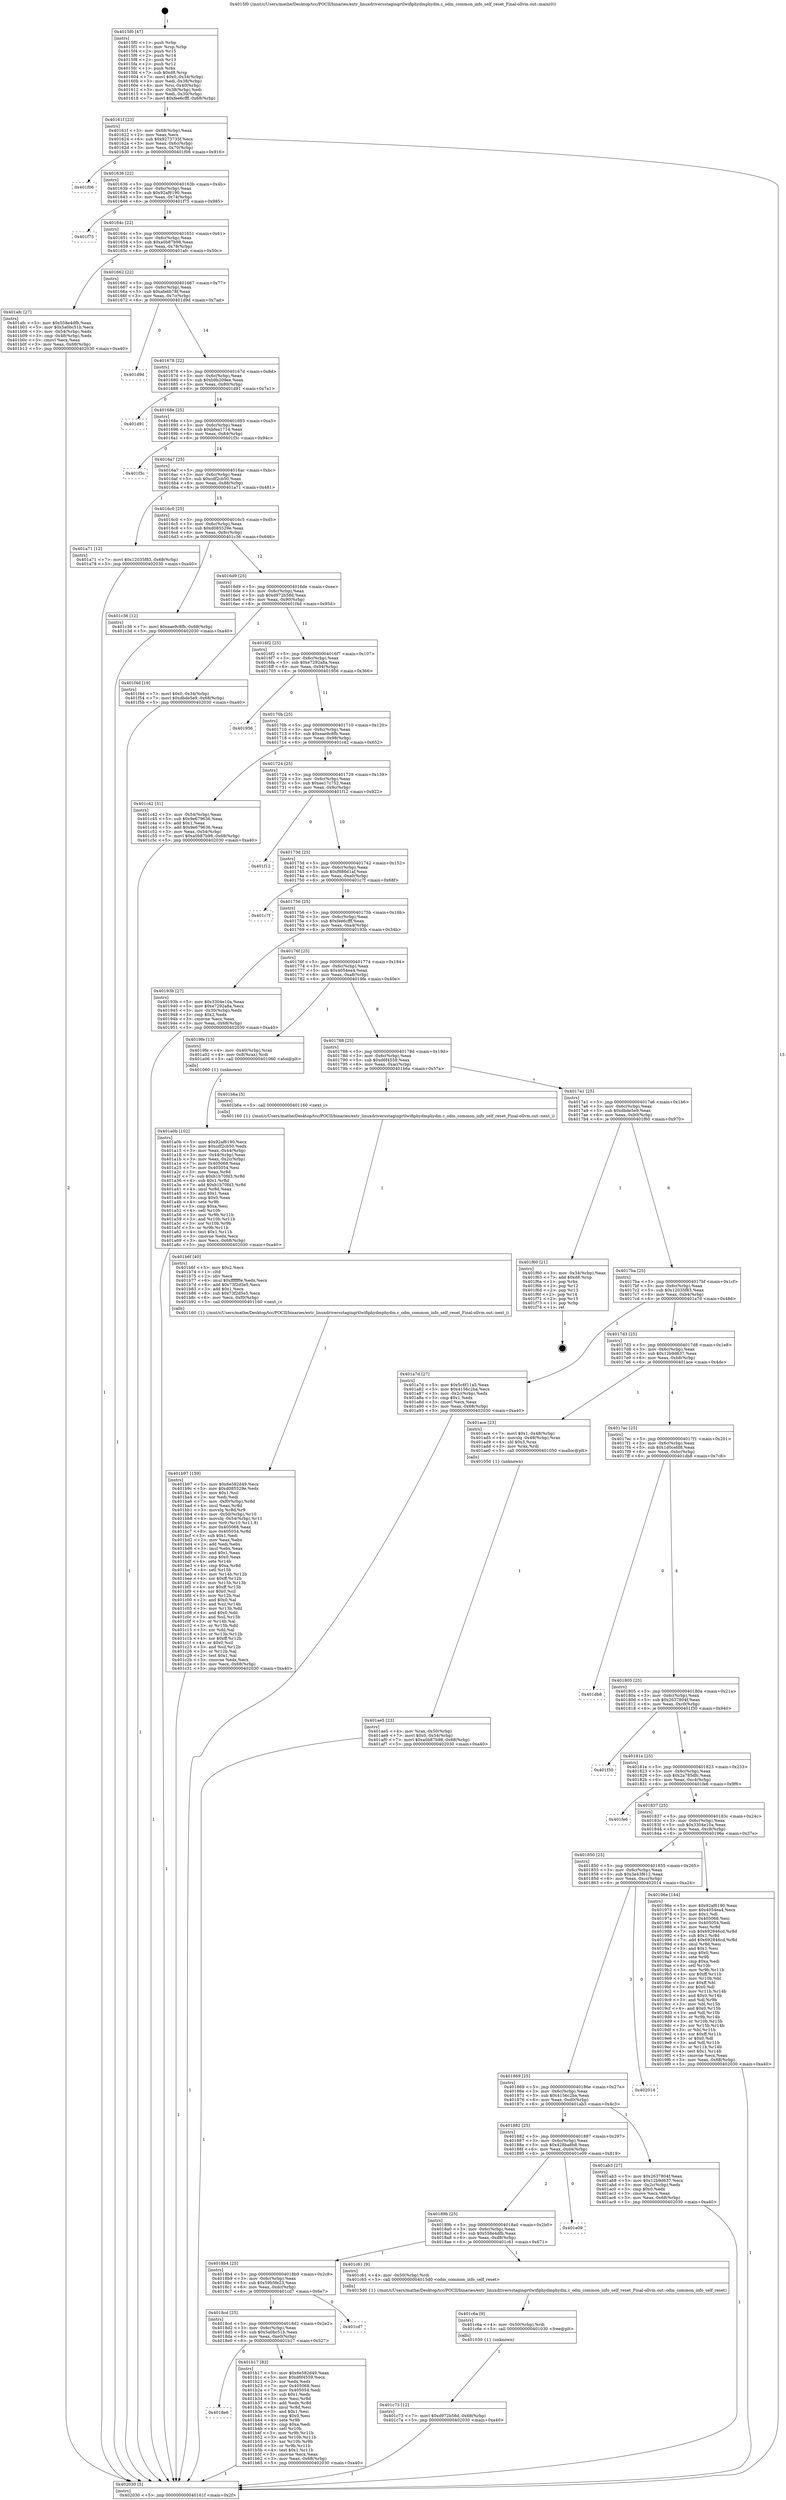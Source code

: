 digraph "0x4015f0" {
  label = "0x4015f0 (/mnt/c/Users/mathe/Desktop/tcc/POCII/binaries/extr_linuxdriversstagingrtlwifiphydmphydm.c_odm_common_info_self_reset_Final-ollvm.out::main(0))"
  labelloc = "t"
  node[shape=record]

  Entry [label="",width=0.3,height=0.3,shape=circle,fillcolor=black,style=filled]
  "0x40161f" [label="{
     0x40161f [23]\l
     | [instrs]\l
     &nbsp;&nbsp;0x40161f \<+3\>: mov -0x68(%rbp),%eax\l
     &nbsp;&nbsp;0x401622 \<+2\>: mov %eax,%ecx\l
     &nbsp;&nbsp;0x401624 \<+6\>: sub $0x9273735f,%ecx\l
     &nbsp;&nbsp;0x40162a \<+3\>: mov %eax,-0x6c(%rbp)\l
     &nbsp;&nbsp;0x40162d \<+3\>: mov %ecx,-0x70(%rbp)\l
     &nbsp;&nbsp;0x401630 \<+6\>: je 0000000000401f06 \<main+0x916\>\l
  }"]
  "0x401f06" [label="{
     0x401f06\l
  }", style=dashed]
  "0x401636" [label="{
     0x401636 [22]\l
     | [instrs]\l
     &nbsp;&nbsp;0x401636 \<+5\>: jmp 000000000040163b \<main+0x4b\>\l
     &nbsp;&nbsp;0x40163b \<+3\>: mov -0x6c(%rbp),%eax\l
     &nbsp;&nbsp;0x40163e \<+5\>: sub $0x92af6190,%eax\l
     &nbsp;&nbsp;0x401643 \<+3\>: mov %eax,-0x74(%rbp)\l
     &nbsp;&nbsp;0x401646 \<+6\>: je 0000000000401f75 \<main+0x985\>\l
  }"]
  Exit [label="",width=0.3,height=0.3,shape=circle,fillcolor=black,style=filled,peripheries=2]
  "0x401f75" [label="{
     0x401f75\l
  }", style=dashed]
  "0x40164c" [label="{
     0x40164c [22]\l
     | [instrs]\l
     &nbsp;&nbsp;0x40164c \<+5\>: jmp 0000000000401651 \<main+0x61\>\l
     &nbsp;&nbsp;0x401651 \<+3\>: mov -0x6c(%rbp),%eax\l
     &nbsp;&nbsp;0x401654 \<+5\>: sub $0xa0b87b98,%eax\l
     &nbsp;&nbsp;0x401659 \<+3\>: mov %eax,-0x78(%rbp)\l
     &nbsp;&nbsp;0x40165c \<+6\>: je 0000000000401afc \<main+0x50c\>\l
  }"]
  "0x401c73" [label="{
     0x401c73 [12]\l
     | [instrs]\l
     &nbsp;&nbsp;0x401c73 \<+7\>: movl $0xd972b58d,-0x68(%rbp)\l
     &nbsp;&nbsp;0x401c7a \<+5\>: jmp 0000000000402030 \<main+0xa40\>\l
  }"]
  "0x401afc" [label="{
     0x401afc [27]\l
     | [instrs]\l
     &nbsp;&nbsp;0x401afc \<+5\>: mov $0x558e4dfb,%eax\l
     &nbsp;&nbsp;0x401b01 \<+5\>: mov $0x5a0bc51b,%ecx\l
     &nbsp;&nbsp;0x401b06 \<+3\>: mov -0x54(%rbp),%edx\l
     &nbsp;&nbsp;0x401b09 \<+3\>: cmp -0x48(%rbp),%edx\l
     &nbsp;&nbsp;0x401b0c \<+3\>: cmovl %ecx,%eax\l
     &nbsp;&nbsp;0x401b0f \<+3\>: mov %eax,-0x68(%rbp)\l
     &nbsp;&nbsp;0x401b12 \<+5\>: jmp 0000000000402030 \<main+0xa40\>\l
  }"]
  "0x401662" [label="{
     0x401662 [22]\l
     | [instrs]\l
     &nbsp;&nbsp;0x401662 \<+5\>: jmp 0000000000401667 \<main+0x77\>\l
     &nbsp;&nbsp;0x401667 \<+3\>: mov -0x6c(%rbp),%eax\l
     &nbsp;&nbsp;0x40166a \<+5\>: sub $0xafa6b78f,%eax\l
     &nbsp;&nbsp;0x40166f \<+3\>: mov %eax,-0x7c(%rbp)\l
     &nbsp;&nbsp;0x401672 \<+6\>: je 0000000000401d9d \<main+0x7ad\>\l
  }"]
  "0x401c6a" [label="{
     0x401c6a [9]\l
     | [instrs]\l
     &nbsp;&nbsp;0x401c6a \<+4\>: mov -0x50(%rbp),%rdi\l
     &nbsp;&nbsp;0x401c6e \<+5\>: call 0000000000401030 \<free@plt\>\l
     | [calls]\l
     &nbsp;&nbsp;0x401030 \{1\} (unknown)\l
  }"]
  "0x401d9d" [label="{
     0x401d9d\l
  }", style=dashed]
  "0x401678" [label="{
     0x401678 [22]\l
     | [instrs]\l
     &nbsp;&nbsp;0x401678 \<+5\>: jmp 000000000040167d \<main+0x8d\>\l
     &nbsp;&nbsp;0x40167d \<+3\>: mov -0x6c(%rbp),%eax\l
     &nbsp;&nbsp;0x401680 \<+5\>: sub $0xb9b209ee,%eax\l
     &nbsp;&nbsp;0x401685 \<+3\>: mov %eax,-0x80(%rbp)\l
     &nbsp;&nbsp;0x401688 \<+6\>: je 0000000000401d91 \<main+0x7a1\>\l
  }"]
  "0x401b97" [label="{
     0x401b97 [159]\l
     | [instrs]\l
     &nbsp;&nbsp;0x401b97 \<+5\>: mov $0x6e582d49,%ecx\l
     &nbsp;&nbsp;0x401b9c \<+5\>: mov $0xd085529e,%edx\l
     &nbsp;&nbsp;0x401ba1 \<+3\>: mov $0x1,%sil\l
     &nbsp;&nbsp;0x401ba4 \<+2\>: xor %edi,%edi\l
     &nbsp;&nbsp;0x401ba6 \<+7\>: mov -0xf0(%rbp),%r8d\l
     &nbsp;&nbsp;0x401bad \<+4\>: imul %eax,%r8d\l
     &nbsp;&nbsp;0x401bb1 \<+3\>: movslq %r8d,%r9\l
     &nbsp;&nbsp;0x401bb4 \<+4\>: mov -0x50(%rbp),%r10\l
     &nbsp;&nbsp;0x401bb8 \<+4\>: movslq -0x54(%rbp),%r11\l
     &nbsp;&nbsp;0x401bbc \<+4\>: mov %r9,(%r10,%r11,8)\l
     &nbsp;&nbsp;0x401bc0 \<+7\>: mov 0x405068,%eax\l
     &nbsp;&nbsp;0x401bc7 \<+8\>: mov 0x405054,%r8d\l
     &nbsp;&nbsp;0x401bcf \<+3\>: sub $0x1,%edi\l
     &nbsp;&nbsp;0x401bd2 \<+2\>: mov %eax,%ebx\l
     &nbsp;&nbsp;0x401bd4 \<+2\>: add %edi,%ebx\l
     &nbsp;&nbsp;0x401bd6 \<+3\>: imul %ebx,%eax\l
     &nbsp;&nbsp;0x401bd9 \<+3\>: and $0x1,%eax\l
     &nbsp;&nbsp;0x401bdc \<+3\>: cmp $0x0,%eax\l
     &nbsp;&nbsp;0x401bdf \<+4\>: sete %r14b\l
     &nbsp;&nbsp;0x401be3 \<+4\>: cmp $0xa,%r8d\l
     &nbsp;&nbsp;0x401be7 \<+4\>: setl %r15b\l
     &nbsp;&nbsp;0x401beb \<+3\>: mov %r14b,%r12b\l
     &nbsp;&nbsp;0x401bee \<+4\>: xor $0xff,%r12b\l
     &nbsp;&nbsp;0x401bf2 \<+3\>: mov %r15b,%r13b\l
     &nbsp;&nbsp;0x401bf5 \<+4\>: xor $0xff,%r13b\l
     &nbsp;&nbsp;0x401bf9 \<+4\>: xor $0x0,%sil\l
     &nbsp;&nbsp;0x401bfd \<+3\>: mov %r12b,%al\l
     &nbsp;&nbsp;0x401c00 \<+2\>: and $0x0,%al\l
     &nbsp;&nbsp;0x401c02 \<+3\>: and %sil,%r14b\l
     &nbsp;&nbsp;0x401c05 \<+3\>: mov %r13b,%dil\l
     &nbsp;&nbsp;0x401c08 \<+4\>: and $0x0,%dil\l
     &nbsp;&nbsp;0x401c0c \<+3\>: and %sil,%r15b\l
     &nbsp;&nbsp;0x401c0f \<+3\>: or %r14b,%al\l
     &nbsp;&nbsp;0x401c12 \<+3\>: or %r15b,%dil\l
     &nbsp;&nbsp;0x401c15 \<+3\>: xor %dil,%al\l
     &nbsp;&nbsp;0x401c18 \<+3\>: or %r13b,%r12b\l
     &nbsp;&nbsp;0x401c1b \<+4\>: xor $0xff,%r12b\l
     &nbsp;&nbsp;0x401c1f \<+4\>: or $0x0,%sil\l
     &nbsp;&nbsp;0x401c23 \<+3\>: and %sil,%r12b\l
     &nbsp;&nbsp;0x401c26 \<+3\>: or %r12b,%al\l
     &nbsp;&nbsp;0x401c29 \<+2\>: test $0x1,%al\l
     &nbsp;&nbsp;0x401c2b \<+3\>: cmovne %edx,%ecx\l
     &nbsp;&nbsp;0x401c2e \<+3\>: mov %ecx,-0x68(%rbp)\l
     &nbsp;&nbsp;0x401c31 \<+5\>: jmp 0000000000402030 \<main+0xa40\>\l
  }"]
  "0x401d91" [label="{
     0x401d91\l
  }", style=dashed]
  "0x40168e" [label="{
     0x40168e [25]\l
     | [instrs]\l
     &nbsp;&nbsp;0x40168e \<+5\>: jmp 0000000000401693 \<main+0xa3\>\l
     &nbsp;&nbsp;0x401693 \<+3\>: mov -0x6c(%rbp),%eax\l
     &nbsp;&nbsp;0x401696 \<+5\>: sub $0xbfea1714,%eax\l
     &nbsp;&nbsp;0x40169b \<+6\>: mov %eax,-0x84(%rbp)\l
     &nbsp;&nbsp;0x4016a1 \<+6\>: je 0000000000401f3c \<main+0x94c\>\l
  }"]
  "0x401b6f" [label="{
     0x401b6f [40]\l
     | [instrs]\l
     &nbsp;&nbsp;0x401b6f \<+5\>: mov $0x2,%ecx\l
     &nbsp;&nbsp;0x401b74 \<+1\>: cltd\l
     &nbsp;&nbsp;0x401b75 \<+2\>: idiv %ecx\l
     &nbsp;&nbsp;0x401b77 \<+6\>: imul $0xfffffffe,%edx,%ecx\l
     &nbsp;&nbsp;0x401b7d \<+6\>: add $0x73f2d5e5,%ecx\l
     &nbsp;&nbsp;0x401b83 \<+3\>: add $0x1,%ecx\l
     &nbsp;&nbsp;0x401b86 \<+6\>: sub $0x73f2d5e5,%ecx\l
     &nbsp;&nbsp;0x401b8c \<+6\>: mov %ecx,-0xf0(%rbp)\l
     &nbsp;&nbsp;0x401b92 \<+5\>: call 0000000000401160 \<next_i\>\l
     | [calls]\l
     &nbsp;&nbsp;0x401160 \{1\} (/mnt/c/Users/mathe/Desktop/tcc/POCII/binaries/extr_linuxdriversstagingrtlwifiphydmphydm.c_odm_common_info_self_reset_Final-ollvm.out::next_i)\l
  }"]
  "0x401f3c" [label="{
     0x401f3c\l
  }", style=dashed]
  "0x4016a7" [label="{
     0x4016a7 [25]\l
     | [instrs]\l
     &nbsp;&nbsp;0x4016a7 \<+5\>: jmp 00000000004016ac \<main+0xbc\>\l
     &nbsp;&nbsp;0x4016ac \<+3\>: mov -0x6c(%rbp),%eax\l
     &nbsp;&nbsp;0x4016af \<+5\>: sub $0xcdf2cb50,%eax\l
     &nbsp;&nbsp;0x4016b4 \<+6\>: mov %eax,-0x88(%rbp)\l
     &nbsp;&nbsp;0x4016ba \<+6\>: je 0000000000401a71 \<main+0x481\>\l
  }"]
  "0x4018e6" [label="{
     0x4018e6\l
  }", style=dashed]
  "0x401a71" [label="{
     0x401a71 [12]\l
     | [instrs]\l
     &nbsp;&nbsp;0x401a71 \<+7\>: movl $0x12035f83,-0x68(%rbp)\l
     &nbsp;&nbsp;0x401a78 \<+5\>: jmp 0000000000402030 \<main+0xa40\>\l
  }"]
  "0x4016c0" [label="{
     0x4016c0 [25]\l
     | [instrs]\l
     &nbsp;&nbsp;0x4016c0 \<+5\>: jmp 00000000004016c5 \<main+0xd5\>\l
     &nbsp;&nbsp;0x4016c5 \<+3\>: mov -0x6c(%rbp),%eax\l
     &nbsp;&nbsp;0x4016c8 \<+5\>: sub $0xd085529e,%eax\l
     &nbsp;&nbsp;0x4016cd \<+6\>: mov %eax,-0x8c(%rbp)\l
     &nbsp;&nbsp;0x4016d3 \<+6\>: je 0000000000401c36 \<main+0x646\>\l
  }"]
  "0x401b17" [label="{
     0x401b17 [83]\l
     | [instrs]\l
     &nbsp;&nbsp;0x401b17 \<+5\>: mov $0x6e582d49,%eax\l
     &nbsp;&nbsp;0x401b1c \<+5\>: mov $0xd6f4559,%ecx\l
     &nbsp;&nbsp;0x401b21 \<+2\>: xor %edx,%edx\l
     &nbsp;&nbsp;0x401b23 \<+7\>: mov 0x405068,%esi\l
     &nbsp;&nbsp;0x401b2a \<+7\>: mov 0x405054,%edi\l
     &nbsp;&nbsp;0x401b31 \<+3\>: sub $0x1,%edx\l
     &nbsp;&nbsp;0x401b34 \<+3\>: mov %esi,%r8d\l
     &nbsp;&nbsp;0x401b37 \<+3\>: add %edx,%r8d\l
     &nbsp;&nbsp;0x401b3a \<+4\>: imul %r8d,%esi\l
     &nbsp;&nbsp;0x401b3e \<+3\>: and $0x1,%esi\l
     &nbsp;&nbsp;0x401b41 \<+3\>: cmp $0x0,%esi\l
     &nbsp;&nbsp;0x401b44 \<+4\>: sete %r9b\l
     &nbsp;&nbsp;0x401b48 \<+3\>: cmp $0xa,%edi\l
     &nbsp;&nbsp;0x401b4b \<+4\>: setl %r10b\l
     &nbsp;&nbsp;0x401b4f \<+3\>: mov %r9b,%r11b\l
     &nbsp;&nbsp;0x401b52 \<+3\>: and %r10b,%r11b\l
     &nbsp;&nbsp;0x401b55 \<+3\>: xor %r10b,%r9b\l
     &nbsp;&nbsp;0x401b58 \<+3\>: or %r9b,%r11b\l
     &nbsp;&nbsp;0x401b5b \<+4\>: test $0x1,%r11b\l
     &nbsp;&nbsp;0x401b5f \<+3\>: cmovne %ecx,%eax\l
     &nbsp;&nbsp;0x401b62 \<+3\>: mov %eax,-0x68(%rbp)\l
     &nbsp;&nbsp;0x401b65 \<+5\>: jmp 0000000000402030 \<main+0xa40\>\l
  }"]
  "0x401c36" [label="{
     0x401c36 [12]\l
     | [instrs]\l
     &nbsp;&nbsp;0x401c36 \<+7\>: movl $0xeae9c8fb,-0x68(%rbp)\l
     &nbsp;&nbsp;0x401c3d \<+5\>: jmp 0000000000402030 \<main+0xa40\>\l
  }"]
  "0x4016d9" [label="{
     0x4016d9 [25]\l
     | [instrs]\l
     &nbsp;&nbsp;0x4016d9 \<+5\>: jmp 00000000004016de \<main+0xee\>\l
     &nbsp;&nbsp;0x4016de \<+3\>: mov -0x6c(%rbp),%eax\l
     &nbsp;&nbsp;0x4016e1 \<+5\>: sub $0xd972b58d,%eax\l
     &nbsp;&nbsp;0x4016e6 \<+6\>: mov %eax,-0x90(%rbp)\l
     &nbsp;&nbsp;0x4016ec \<+6\>: je 0000000000401f4d \<main+0x95d\>\l
  }"]
  "0x4018cd" [label="{
     0x4018cd [25]\l
     | [instrs]\l
     &nbsp;&nbsp;0x4018cd \<+5\>: jmp 00000000004018d2 \<main+0x2e2\>\l
     &nbsp;&nbsp;0x4018d2 \<+3\>: mov -0x6c(%rbp),%eax\l
     &nbsp;&nbsp;0x4018d5 \<+5\>: sub $0x5a0bc51b,%eax\l
     &nbsp;&nbsp;0x4018da \<+6\>: mov %eax,-0xe0(%rbp)\l
     &nbsp;&nbsp;0x4018e0 \<+6\>: je 0000000000401b17 \<main+0x527\>\l
  }"]
  "0x401f4d" [label="{
     0x401f4d [19]\l
     | [instrs]\l
     &nbsp;&nbsp;0x401f4d \<+7\>: movl $0x0,-0x34(%rbp)\l
     &nbsp;&nbsp;0x401f54 \<+7\>: movl $0xdbde5e9,-0x68(%rbp)\l
     &nbsp;&nbsp;0x401f5b \<+5\>: jmp 0000000000402030 \<main+0xa40\>\l
  }"]
  "0x4016f2" [label="{
     0x4016f2 [25]\l
     | [instrs]\l
     &nbsp;&nbsp;0x4016f2 \<+5\>: jmp 00000000004016f7 \<main+0x107\>\l
     &nbsp;&nbsp;0x4016f7 \<+3\>: mov -0x6c(%rbp),%eax\l
     &nbsp;&nbsp;0x4016fa \<+5\>: sub $0xe7292a8a,%eax\l
     &nbsp;&nbsp;0x4016ff \<+6\>: mov %eax,-0x94(%rbp)\l
     &nbsp;&nbsp;0x401705 \<+6\>: je 0000000000401956 \<main+0x366\>\l
  }"]
  "0x401cd7" [label="{
     0x401cd7\l
  }", style=dashed]
  "0x401956" [label="{
     0x401956\l
  }", style=dashed]
  "0x40170b" [label="{
     0x40170b [25]\l
     | [instrs]\l
     &nbsp;&nbsp;0x40170b \<+5\>: jmp 0000000000401710 \<main+0x120\>\l
     &nbsp;&nbsp;0x401710 \<+3\>: mov -0x6c(%rbp),%eax\l
     &nbsp;&nbsp;0x401713 \<+5\>: sub $0xeae9c8fb,%eax\l
     &nbsp;&nbsp;0x401718 \<+6\>: mov %eax,-0x98(%rbp)\l
     &nbsp;&nbsp;0x40171e \<+6\>: je 0000000000401c42 \<main+0x652\>\l
  }"]
  "0x4018b4" [label="{
     0x4018b4 [25]\l
     | [instrs]\l
     &nbsp;&nbsp;0x4018b4 \<+5\>: jmp 00000000004018b9 \<main+0x2c9\>\l
     &nbsp;&nbsp;0x4018b9 \<+3\>: mov -0x6c(%rbp),%eax\l
     &nbsp;&nbsp;0x4018bc \<+5\>: sub $0x59b5fe23,%eax\l
     &nbsp;&nbsp;0x4018c1 \<+6\>: mov %eax,-0xdc(%rbp)\l
     &nbsp;&nbsp;0x4018c7 \<+6\>: je 0000000000401cd7 \<main+0x6e7\>\l
  }"]
  "0x401c42" [label="{
     0x401c42 [31]\l
     | [instrs]\l
     &nbsp;&nbsp;0x401c42 \<+3\>: mov -0x54(%rbp),%eax\l
     &nbsp;&nbsp;0x401c45 \<+5\>: sub $0x9e679636,%eax\l
     &nbsp;&nbsp;0x401c4a \<+3\>: add $0x1,%eax\l
     &nbsp;&nbsp;0x401c4d \<+5\>: add $0x9e679636,%eax\l
     &nbsp;&nbsp;0x401c52 \<+3\>: mov %eax,-0x54(%rbp)\l
     &nbsp;&nbsp;0x401c55 \<+7\>: movl $0xa0b87b98,-0x68(%rbp)\l
     &nbsp;&nbsp;0x401c5c \<+5\>: jmp 0000000000402030 \<main+0xa40\>\l
  }"]
  "0x401724" [label="{
     0x401724 [25]\l
     | [instrs]\l
     &nbsp;&nbsp;0x401724 \<+5\>: jmp 0000000000401729 \<main+0x139\>\l
     &nbsp;&nbsp;0x401729 \<+3\>: mov -0x6c(%rbp),%eax\l
     &nbsp;&nbsp;0x40172c \<+5\>: sub $0xee17c752,%eax\l
     &nbsp;&nbsp;0x401731 \<+6\>: mov %eax,-0x9c(%rbp)\l
     &nbsp;&nbsp;0x401737 \<+6\>: je 0000000000401f12 \<main+0x922\>\l
  }"]
  "0x401c61" [label="{
     0x401c61 [9]\l
     | [instrs]\l
     &nbsp;&nbsp;0x401c61 \<+4\>: mov -0x50(%rbp),%rdi\l
     &nbsp;&nbsp;0x401c65 \<+5\>: call 00000000004015d0 \<odm_common_info_self_reset\>\l
     | [calls]\l
     &nbsp;&nbsp;0x4015d0 \{1\} (/mnt/c/Users/mathe/Desktop/tcc/POCII/binaries/extr_linuxdriversstagingrtlwifiphydmphydm.c_odm_common_info_self_reset_Final-ollvm.out::odm_common_info_self_reset)\l
  }"]
  "0x401f12" [label="{
     0x401f12\l
  }", style=dashed]
  "0x40173d" [label="{
     0x40173d [25]\l
     | [instrs]\l
     &nbsp;&nbsp;0x40173d \<+5\>: jmp 0000000000401742 \<main+0x152\>\l
     &nbsp;&nbsp;0x401742 \<+3\>: mov -0x6c(%rbp),%eax\l
     &nbsp;&nbsp;0x401745 \<+5\>: sub $0xf886d1af,%eax\l
     &nbsp;&nbsp;0x40174a \<+6\>: mov %eax,-0xa0(%rbp)\l
     &nbsp;&nbsp;0x401750 \<+6\>: je 0000000000401c7f \<main+0x68f\>\l
  }"]
  "0x40189b" [label="{
     0x40189b [25]\l
     | [instrs]\l
     &nbsp;&nbsp;0x40189b \<+5\>: jmp 00000000004018a0 \<main+0x2b0\>\l
     &nbsp;&nbsp;0x4018a0 \<+3\>: mov -0x6c(%rbp),%eax\l
     &nbsp;&nbsp;0x4018a3 \<+5\>: sub $0x558e4dfb,%eax\l
     &nbsp;&nbsp;0x4018a8 \<+6\>: mov %eax,-0xd8(%rbp)\l
     &nbsp;&nbsp;0x4018ae \<+6\>: je 0000000000401c61 \<main+0x671\>\l
  }"]
  "0x401c7f" [label="{
     0x401c7f\l
  }", style=dashed]
  "0x401756" [label="{
     0x401756 [25]\l
     | [instrs]\l
     &nbsp;&nbsp;0x401756 \<+5\>: jmp 000000000040175b \<main+0x16b\>\l
     &nbsp;&nbsp;0x40175b \<+3\>: mov -0x6c(%rbp),%eax\l
     &nbsp;&nbsp;0x40175e \<+5\>: sub $0xfee6cfff,%eax\l
     &nbsp;&nbsp;0x401763 \<+6\>: mov %eax,-0xa4(%rbp)\l
     &nbsp;&nbsp;0x401769 \<+6\>: je 000000000040193b \<main+0x34b\>\l
  }"]
  "0x401e09" [label="{
     0x401e09\l
  }", style=dashed]
  "0x40193b" [label="{
     0x40193b [27]\l
     | [instrs]\l
     &nbsp;&nbsp;0x40193b \<+5\>: mov $0x3304e10a,%eax\l
     &nbsp;&nbsp;0x401940 \<+5\>: mov $0xe7292a8a,%ecx\l
     &nbsp;&nbsp;0x401945 \<+3\>: mov -0x30(%rbp),%edx\l
     &nbsp;&nbsp;0x401948 \<+3\>: cmp $0x2,%edx\l
     &nbsp;&nbsp;0x40194b \<+3\>: cmovne %ecx,%eax\l
     &nbsp;&nbsp;0x40194e \<+3\>: mov %eax,-0x68(%rbp)\l
     &nbsp;&nbsp;0x401951 \<+5\>: jmp 0000000000402030 \<main+0xa40\>\l
  }"]
  "0x40176f" [label="{
     0x40176f [25]\l
     | [instrs]\l
     &nbsp;&nbsp;0x40176f \<+5\>: jmp 0000000000401774 \<main+0x184\>\l
     &nbsp;&nbsp;0x401774 \<+3\>: mov -0x6c(%rbp),%eax\l
     &nbsp;&nbsp;0x401777 \<+5\>: sub $0x4054ea4,%eax\l
     &nbsp;&nbsp;0x40177c \<+6\>: mov %eax,-0xa8(%rbp)\l
     &nbsp;&nbsp;0x401782 \<+6\>: je 00000000004019fe \<main+0x40e\>\l
  }"]
  "0x402030" [label="{
     0x402030 [5]\l
     | [instrs]\l
     &nbsp;&nbsp;0x402030 \<+5\>: jmp 000000000040161f \<main+0x2f\>\l
  }"]
  "0x4015f0" [label="{
     0x4015f0 [47]\l
     | [instrs]\l
     &nbsp;&nbsp;0x4015f0 \<+1\>: push %rbp\l
     &nbsp;&nbsp;0x4015f1 \<+3\>: mov %rsp,%rbp\l
     &nbsp;&nbsp;0x4015f4 \<+2\>: push %r15\l
     &nbsp;&nbsp;0x4015f6 \<+2\>: push %r14\l
     &nbsp;&nbsp;0x4015f8 \<+2\>: push %r13\l
     &nbsp;&nbsp;0x4015fa \<+2\>: push %r12\l
     &nbsp;&nbsp;0x4015fc \<+1\>: push %rbx\l
     &nbsp;&nbsp;0x4015fd \<+7\>: sub $0xd8,%rsp\l
     &nbsp;&nbsp;0x401604 \<+7\>: movl $0x0,-0x34(%rbp)\l
     &nbsp;&nbsp;0x40160b \<+3\>: mov %edi,-0x38(%rbp)\l
     &nbsp;&nbsp;0x40160e \<+4\>: mov %rsi,-0x40(%rbp)\l
     &nbsp;&nbsp;0x401612 \<+3\>: mov -0x38(%rbp),%edi\l
     &nbsp;&nbsp;0x401615 \<+3\>: mov %edi,-0x30(%rbp)\l
     &nbsp;&nbsp;0x401618 \<+7\>: movl $0xfee6cfff,-0x68(%rbp)\l
  }"]
  "0x401ae5" [label="{
     0x401ae5 [23]\l
     | [instrs]\l
     &nbsp;&nbsp;0x401ae5 \<+4\>: mov %rax,-0x50(%rbp)\l
     &nbsp;&nbsp;0x401ae9 \<+7\>: movl $0x0,-0x54(%rbp)\l
     &nbsp;&nbsp;0x401af0 \<+7\>: movl $0xa0b87b98,-0x68(%rbp)\l
     &nbsp;&nbsp;0x401af7 \<+5\>: jmp 0000000000402030 \<main+0xa40\>\l
  }"]
  "0x4019fe" [label="{
     0x4019fe [13]\l
     | [instrs]\l
     &nbsp;&nbsp;0x4019fe \<+4\>: mov -0x40(%rbp),%rax\l
     &nbsp;&nbsp;0x401a02 \<+4\>: mov 0x8(%rax),%rdi\l
     &nbsp;&nbsp;0x401a06 \<+5\>: call 0000000000401060 \<atoi@plt\>\l
     | [calls]\l
     &nbsp;&nbsp;0x401060 \{1\} (unknown)\l
  }"]
  "0x401788" [label="{
     0x401788 [25]\l
     | [instrs]\l
     &nbsp;&nbsp;0x401788 \<+5\>: jmp 000000000040178d \<main+0x19d\>\l
     &nbsp;&nbsp;0x40178d \<+3\>: mov -0x6c(%rbp),%eax\l
     &nbsp;&nbsp;0x401790 \<+5\>: sub $0xd6f4559,%eax\l
     &nbsp;&nbsp;0x401795 \<+6\>: mov %eax,-0xac(%rbp)\l
     &nbsp;&nbsp;0x40179b \<+6\>: je 0000000000401b6a \<main+0x57a\>\l
  }"]
  "0x401882" [label="{
     0x401882 [25]\l
     | [instrs]\l
     &nbsp;&nbsp;0x401882 \<+5\>: jmp 0000000000401887 \<main+0x297\>\l
     &nbsp;&nbsp;0x401887 \<+3\>: mov -0x6c(%rbp),%eax\l
     &nbsp;&nbsp;0x40188a \<+5\>: sub $0x428ba8b8,%eax\l
     &nbsp;&nbsp;0x40188f \<+6\>: mov %eax,-0xd4(%rbp)\l
     &nbsp;&nbsp;0x401895 \<+6\>: je 0000000000401e09 \<main+0x819\>\l
  }"]
  "0x401b6a" [label="{
     0x401b6a [5]\l
     | [instrs]\l
     &nbsp;&nbsp;0x401b6a \<+5\>: call 0000000000401160 \<next_i\>\l
     | [calls]\l
     &nbsp;&nbsp;0x401160 \{1\} (/mnt/c/Users/mathe/Desktop/tcc/POCII/binaries/extr_linuxdriversstagingrtlwifiphydmphydm.c_odm_common_info_self_reset_Final-ollvm.out::next_i)\l
  }"]
  "0x4017a1" [label="{
     0x4017a1 [25]\l
     | [instrs]\l
     &nbsp;&nbsp;0x4017a1 \<+5\>: jmp 00000000004017a6 \<main+0x1b6\>\l
     &nbsp;&nbsp;0x4017a6 \<+3\>: mov -0x6c(%rbp),%eax\l
     &nbsp;&nbsp;0x4017a9 \<+5\>: sub $0xdbde5e9,%eax\l
     &nbsp;&nbsp;0x4017ae \<+6\>: mov %eax,-0xb0(%rbp)\l
     &nbsp;&nbsp;0x4017b4 \<+6\>: je 0000000000401f60 \<main+0x970\>\l
  }"]
  "0x401ab3" [label="{
     0x401ab3 [27]\l
     | [instrs]\l
     &nbsp;&nbsp;0x401ab3 \<+5\>: mov $0x2637804f,%eax\l
     &nbsp;&nbsp;0x401ab8 \<+5\>: mov $0x12b9d637,%ecx\l
     &nbsp;&nbsp;0x401abd \<+3\>: mov -0x2c(%rbp),%edx\l
     &nbsp;&nbsp;0x401ac0 \<+3\>: cmp $0x0,%edx\l
     &nbsp;&nbsp;0x401ac3 \<+3\>: cmove %ecx,%eax\l
     &nbsp;&nbsp;0x401ac6 \<+3\>: mov %eax,-0x68(%rbp)\l
     &nbsp;&nbsp;0x401ac9 \<+5\>: jmp 0000000000402030 \<main+0xa40\>\l
  }"]
  "0x401f60" [label="{
     0x401f60 [21]\l
     | [instrs]\l
     &nbsp;&nbsp;0x401f60 \<+3\>: mov -0x34(%rbp),%eax\l
     &nbsp;&nbsp;0x401f63 \<+7\>: add $0xd8,%rsp\l
     &nbsp;&nbsp;0x401f6a \<+1\>: pop %rbx\l
     &nbsp;&nbsp;0x401f6b \<+2\>: pop %r12\l
     &nbsp;&nbsp;0x401f6d \<+2\>: pop %r13\l
     &nbsp;&nbsp;0x401f6f \<+2\>: pop %r14\l
     &nbsp;&nbsp;0x401f71 \<+2\>: pop %r15\l
     &nbsp;&nbsp;0x401f73 \<+1\>: pop %rbp\l
     &nbsp;&nbsp;0x401f74 \<+1\>: ret\l
  }"]
  "0x4017ba" [label="{
     0x4017ba [25]\l
     | [instrs]\l
     &nbsp;&nbsp;0x4017ba \<+5\>: jmp 00000000004017bf \<main+0x1cf\>\l
     &nbsp;&nbsp;0x4017bf \<+3\>: mov -0x6c(%rbp),%eax\l
     &nbsp;&nbsp;0x4017c2 \<+5\>: sub $0x12035f83,%eax\l
     &nbsp;&nbsp;0x4017c7 \<+6\>: mov %eax,-0xb4(%rbp)\l
     &nbsp;&nbsp;0x4017cd \<+6\>: je 0000000000401a7d \<main+0x48d\>\l
  }"]
  "0x401869" [label="{
     0x401869 [25]\l
     | [instrs]\l
     &nbsp;&nbsp;0x401869 \<+5\>: jmp 000000000040186e \<main+0x27e\>\l
     &nbsp;&nbsp;0x40186e \<+3\>: mov -0x6c(%rbp),%eax\l
     &nbsp;&nbsp;0x401871 \<+5\>: sub $0x4156c2ba,%eax\l
     &nbsp;&nbsp;0x401876 \<+6\>: mov %eax,-0xd0(%rbp)\l
     &nbsp;&nbsp;0x40187c \<+6\>: je 0000000000401ab3 \<main+0x4c3\>\l
  }"]
  "0x401a7d" [label="{
     0x401a7d [27]\l
     | [instrs]\l
     &nbsp;&nbsp;0x401a7d \<+5\>: mov $0x5c6f11a5,%eax\l
     &nbsp;&nbsp;0x401a82 \<+5\>: mov $0x4156c2ba,%ecx\l
     &nbsp;&nbsp;0x401a87 \<+3\>: mov -0x2c(%rbp),%edx\l
     &nbsp;&nbsp;0x401a8a \<+3\>: cmp $0x1,%edx\l
     &nbsp;&nbsp;0x401a8d \<+3\>: cmovl %ecx,%eax\l
     &nbsp;&nbsp;0x401a90 \<+3\>: mov %eax,-0x68(%rbp)\l
     &nbsp;&nbsp;0x401a93 \<+5\>: jmp 0000000000402030 \<main+0xa40\>\l
  }"]
  "0x4017d3" [label="{
     0x4017d3 [25]\l
     | [instrs]\l
     &nbsp;&nbsp;0x4017d3 \<+5\>: jmp 00000000004017d8 \<main+0x1e8\>\l
     &nbsp;&nbsp;0x4017d8 \<+3\>: mov -0x6c(%rbp),%eax\l
     &nbsp;&nbsp;0x4017db \<+5\>: sub $0x12b9d637,%eax\l
     &nbsp;&nbsp;0x4017e0 \<+6\>: mov %eax,-0xb8(%rbp)\l
     &nbsp;&nbsp;0x4017e6 \<+6\>: je 0000000000401ace \<main+0x4de\>\l
  }"]
  "0x402014" [label="{
     0x402014\l
  }", style=dashed]
  "0x401ace" [label="{
     0x401ace [23]\l
     | [instrs]\l
     &nbsp;&nbsp;0x401ace \<+7\>: movl $0x1,-0x48(%rbp)\l
     &nbsp;&nbsp;0x401ad5 \<+4\>: movslq -0x48(%rbp),%rax\l
     &nbsp;&nbsp;0x401ad9 \<+4\>: shl $0x3,%rax\l
     &nbsp;&nbsp;0x401add \<+3\>: mov %rax,%rdi\l
     &nbsp;&nbsp;0x401ae0 \<+5\>: call 0000000000401050 \<malloc@plt\>\l
     | [calls]\l
     &nbsp;&nbsp;0x401050 \{1\} (unknown)\l
  }"]
  "0x4017ec" [label="{
     0x4017ec [25]\l
     | [instrs]\l
     &nbsp;&nbsp;0x4017ec \<+5\>: jmp 00000000004017f1 \<main+0x201\>\l
     &nbsp;&nbsp;0x4017f1 \<+3\>: mov -0x6c(%rbp),%eax\l
     &nbsp;&nbsp;0x4017f4 \<+5\>: sub $0x1d0cefd8,%eax\l
     &nbsp;&nbsp;0x4017f9 \<+6\>: mov %eax,-0xbc(%rbp)\l
     &nbsp;&nbsp;0x4017ff \<+6\>: je 0000000000401db8 \<main+0x7c8\>\l
  }"]
  "0x401a0b" [label="{
     0x401a0b [102]\l
     | [instrs]\l
     &nbsp;&nbsp;0x401a0b \<+5\>: mov $0x92af6190,%ecx\l
     &nbsp;&nbsp;0x401a10 \<+5\>: mov $0xcdf2cb50,%edx\l
     &nbsp;&nbsp;0x401a15 \<+3\>: mov %eax,-0x44(%rbp)\l
     &nbsp;&nbsp;0x401a18 \<+3\>: mov -0x44(%rbp),%eax\l
     &nbsp;&nbsp;0x401a1b \<+3\>: mov %eax,-0x2c(%rbp)\l
     &nbsp;&nbsp;0x401a1e \<+7\>: mov 0x405068,%eax\l
     &nbsp;&nbsp;0x401a25 \<+7\>: mov 0x405054,%esi\l
     &nbsp;&nbsp;0x401a2c \<+3\>: mov %eax,%r8d\l
     &nbsp;&nbsp;0x401a2f \<+7\>: sub $0xb1b70fd3,%r8d\l
     &nbsp;&nbsp;0x401a36 \<+4\>: sub $0x1,%r8d\l
     &nbsp;&nbsp;0x401a3a \<+7\>: add $0xb1b70fd3,%r8d\l
     &nbsp;&nbsp;0x401a41 \<+4\>: imul %r8d,%eax\l
     &nbsp;&nbsp;0x401a45 \<+3\>: and $0x1,%eax\l
     &nbsp;&nbsp;0x401a48 \<+3\>: cmp $0x0,%eax\l
     &nbsp;&nbsp;0x401a4b \<+4\>: sete %r9b\l
     &nbsp;&nbsp;0x401a4f \<+3\>: cmp $0xa,%esi\l
     &nbsp;&nbsp;0x401a52 \<+4\>: setl %r10b\l
     &nbsp;&nbsp;0x401a56 \<+3\>: mov %r9b,%r11b\l
     &nbsp;&nbsp;0x401a59 \<+3\>: and %r10b,%r11b\l
     &nbsp;&nbsp;0x401a5c \<+3\>: xor %r10b,%r9b\l
     &nbsp;&nbsp;0x401a5f \<+3\>: or %r9b,%r11b\l
     &nbsp;&nbsp;0x401a62 \<+4\>: test $0x1,%r11b\l
     &nbsp;&nbsp;0x401a66 \<+3\>: cmovne %edx,%ecx\l
     &nbsp;&nbsp;0x401a69 \<+3\>: mov %ecx,-0x68(%rbp)\l
     &nbsp;&nbsp;0x401a6c \<+5\>: jmp 0000000000402030 \<main+0xa40\>\l
  }"]
  "0x401db8" [label="{
     0x401db8\l
  }", style=dashed]
  "0x401805" [label="{
     0x401805 [25]\l
     | [instrs]\l
     &nbsp;&nbsp;0x401805 \<+5\>: jmp 000000000040180a \<main+0x21a\>\l
     &nbsp;&nbsp;0x40180a \<+3\>: mov -0x6c(%rbp),%eax\l
     &nbsp;&nbsp;0x40180d \<+5\>: sub $0x2637804f,%eax\l
     &nbsp;&nbsp;0x401812 \<+6\>: mov %eax,-0xc0(%rbp)\l
     &nbsp;&nbsp;0x401818 \<+6\>: je 0000000000401f30 \<main+0x940\>\l
  }"]
  "0x401850" [label="{
     0x401850 [25]\l
     | [instrs]\l
     &nbsp;&nbsp;0x401850 \<+5\>: jmp 0000000000401855 \<main+0x265\>\l
     &nbsp;&nbsp;0x401855 \<+3\>: mov -0x6c(%rbp),%eax\l
     &nbsp;&nbsp;0x401858 \<+5\>: sub $0x3e43f612,%eax\l
     &nbsp;&nbsp;0x40185d \<+6\>: mov %eax,-0xcc(%rbp)\l
     &nbsp;&nbsp;0x401863 \<+6\>: je 0000000000402014 \<main+0xa24\>\l
  }"]
  "0x401f30" [label="{
     0x401f30\l
  }", style=dashed]
  "0x40181e" [label="{
     0x40181e [25]\l
     | [instrs]\l
     &nbsp;&nbsp;0x40181e \<+5\>: jmp 0000000000401823 \<main+0x233\>\l
     &nbsp;&nbsp;0x401823 \<+3\>: mov -0x6c(%rbp),%eax\l
     &nbsp;&nbsp;0x401826 \<+5\>: sub $0x2a785dfc,%eax\l
     &nbsp;&nbsp;0x40182b \<+6\>: mov %eax,-0xc4(%rbp)\l
     &nbsp;&nbsp;0x401831 \<+6\>: je 0000000000401fe6 \<main+0x9f6\>\l
  }"]
  "0x40196e" [label="{
     0x40196e [144]\l
     | [instrs]\l
     &nbsp;&nbsp;0x40196e \<+5\>: mov $0x92af6190,%eax\l
     &nbsp;&nbsp;0x401973 \<+5\>: mov $0x4054ea4,%ecx\l
     &nbsp;&nbsp;0x401978 \<+2\>: mov $0x1,%dl\l
     &nbsp;&nbsp;0x40197a \<+7\>: mov 0x405068,%esi\l
     &nbsp;&nbsp;0x401981 \<+7\>: mov 0x405054,%edi\l
     &nbsp;&nbsp;0x401988 \<+3\>: mov %esi,%r8d\l
     &nbsp;&nbsp;0x40198b \<+7\>: sub $0x692846cd,%r8d\l
     &nbsp;&nbsp;0x401992 \<+4\>: sub $0x1,%r8d\l
     &nbsp;&nbsp;0x401996 \<+7\>: add $0x692846cd,%r8d\l
     &nbsp;&nbsp;0x40199d \<+4\>: imul %r8d,%esi\l
     &nbsp;&nbsp;0x4019a1 \<+3\>: and $0x1,%esi\l
     &nbsp;&nbsp;0x4019a4 \<+3\>: cmp $0x0,%esi\l
     &nbsp;&nbsp;0x4019a7 \<+4\>: sete %r9b\l
     &nbsp;&nbsp;0x4019ab \<+3\>: cmp $0xa,%edi\l
     &nbsp;&nbsp;0x4019ae \<+4\>: setl %r10b\l
     &nbsp;&nbsp;0x4019b2 \<+3\>: mov %r9b,%r11b\l
     &nbsp;&nbsp;0x4019b5 \<+4\>: xor $0xff,%r11b\l
     &nbsp;&nbsp;0x4019b9 \<+3\>: mov %r10b,%bl\l
     &nbsp;&nbsp;0x4019bc \<+3\>: xor $0xff,%bl\l
     &nbsp;&nbsp;0x4019bf \<+3\>: xor $0x0,%dl\l
     &nbsp;&nbsp;0x4019c2 \<+3\>: mov %r11b,%r14b\l
     &nbsp;&nbsp;0x4019c5 \<+4\>: and $0x0,%r14b\l
     &nbsp;&nbsp;0x4019c9 \<+3\>: and %dl,%r9b\l
     &nbsp;&nbsp;0x4019cc \<+3\>: mov %bl,%r15b\l
     &nbsp;&nbsp;0x4019cf \<+4\>: and $0x0,%r15b\l
     &nbsp;&nbsp;0x4019d3 \<+3\>: and %dl,%r10b\l
     &nbsp;&nbsp;0x4019d6 \<+3\>: or %r9b,%r14b\l
     &nbsp;&nbsp;0x4019d9 \<+3\>: or %r10b,%r15b\l
     &nbsp;&nbsp;0x4019dc \<+3\>: xor %r15b,%r14b\l
     &nbsp;&nbsp;0x4019df \<+3\>: or %bl,%r11b\l
     &nbsp;&nbsp;0x4019e2 \<+4\>: xor $0xff,%r11b\l
     &nbsp;&nbsp;0x4019e6 \<+3\>: or $0x0,%dl\l
     &nbsp;&nbsp;0x4019e9 \<+3\>: and %dl,%r11b\l
     &nbsp;&nbsp;0x4019ec \<+3\>: or %r11b,%r14b\l
     &nbsp;&nbsp;0x4019ef \<+4\>: test $0x1,%r14b\l
     &nbsp;&nbsp;0x4019f3 \<+3\>: cmovne %ecx,%eax\l
     &nbsp;&nbsp;0x4019f6 \<+3\>: mov %eax,-0x68(%rbp)\l
     &nbsp;&nbsp;0x4019f9 \<+5\>: jmp 0000000000402030 \<main+0xa40\>\l
  }"]
  "0x401fe6" [label="{
     0x401fe6\l
  }", style=dashed]
  "0x401837" [label="{
     0x401837 [25]\l
     | [instrs]\l
     &nbsp;&nbsp;0x401837 \<+5\>: jmp 000000000040183c \<main+0x24c\>\l
     &nbsp;&nbsp;0x40183c \<+3\>: mov -0x6c(%rbp),%eax\l
     &nbsp;&nbsp;0x40183f \<+5\>: sub $0x3304e10a,%eax\l
     &nbsp;&nbsp;0x401844 \<+6\>: mov %eax,-0xc8(%rbp)\l
     &nbsp;&nbsp;0x40184a \<+6\>: je 000000000040196e \<main+0x37e\>\l
  }"]
  Entry -> "0x4015f0" [label=" 1"]
  "0x40161f" -> "0x401f06" [label=" 0"]
  "0x40161f" -> "0x401636" [label=" 16"]
  "0x401f60" -> Exit [label=" 1"]
  "0x401636" -> "0x401f75" [label=" 0"]
  "0x401636" -> "0x40164c" [label=" 16"]
  "0x401f4d" -> "0x402030" [label=" 1"]
  "0x40164c" -> "0x401afc" [label=" 2"]
  "0x40164c" -> "0x401662" [label=" 14"]
  "0x401c73" -> "0x402030" [label=" 1"]
  "0x401662" -> "0x401d9d" [label=" 0"]
  "0x401662" -> "0x401678" [label=" 14"]
  "0x401c6a" -> "0x401c73" [label=" 1"]
  "0x401678" -> "0x401d91" [label=" 0"]
  "0x401678" -> "0x40168e" [label=" 14"]
  "0x401c61" -> "0x401c6a" [label=" 1"]
  "0x40168e" -> "0x401f3c" [label=" 0"]
  "0x40168e" -> "0x4016a7" [label=" 14"]
  "0x401c42" -> "0x402030" [label=" 1"]
  "0x4016a7" -> "0x401a71" [label=" 1"]
  "0x4016a7" -> "0x4016c0" [label=" 13"]
  "0x401c36" -> "0x402030" [label=" 1"]
  "0x4016c0" -> "0x401c36" [label=" 1"]
  "0x4016c0" -> "0x4016d9" [label=" 12"]
  "0x401b97" -> "0x402030" [label=" 1"]
  "0x4016d9" -> "0x401f4d" [label=" 1"]
  "0x4016d9" -> "0x4016f2" [label=" 11"]
  "0x401b6a" -> "0x401b6f" [label=" 1"]
  "0x4016f2" -> "0x401956" [label=" 0"]
  "0x4016f2" -> "0x40170b" [label=" 11"]
  "0x401b17" -> "0x402030" [label=" 1"]
  "0x40170b" -> "0x401c42" [label=" 1"]
  "0x40170b" -> "0x401724" [label=" 10"]
  "0x4018cd" -> "0x401b17" [label=" 1"]
  "0x401724" -> "0x401f12" [label=" 0"]
  "0x401724" -> "0x40173d" [label=" 10"]
  "0x401b6f" -> "0x401b97" [label=" 1"]
  "0x40173d" -> "0x401c7f" [label=" 0"]
  "0x40173d" -> "0x401756" [label=" 10"]
  "0x4018b4" -> "0x401cd7" [label=" 0"]
  "0x401756" -> "0x40193b" [label=" 1"]
  "0x401756" -> "0x40176f" [label=" 9"]
  "0x40193b" -> "0x402030" [label=" 1"]
  "0x4015f0" -> "0x40161f" [label=" 1"]
  "0x402030" -> "0x40161f" [label=" 15"]
  "0x4018cd" -> "0x4018e6" [label=" 0"]
  "0x40176f" -> "0x4019fe" [label=" 1"]
  "0x40176f" -> "0x401788" [label=" 8"]
  "0x40189b" -> "0x401c61" [label=" 1"]
  "0x401788" -> "0x401b6a" [label=" 1"]
  "0x401788" -> "0x4017a1" [label=" 7"]
  "0x4018b4" -> "0x4018cd" [label=" 1"]
  "0x4017a1" -> "0x401f60" [label=" 1"]
  "0x4017a1" -> "0x4017ba" [label=" 6"]
  "0x401882" -> "0x40189b" [label=" 2"]
  "0x4017ba" -> "0x401a7d" [label=" 1"]
  "0x4017ba" -> "0x4017d3" [label=" 5"]
  "0x40189b" -> "0x4018b4" [label=" 1"]
  "0x4017d3" -> "0x401ace" [label=" 1"]
  "0x4017d3" -> "0x4017ec" [label=" 4"]
  "0x401afc" -> "0x402030" [label=" 2"]
  "0x4017ec" -> "0x401db8" [label=" 0"]
  "0x4017ec" -> "0x401805" [label=" 4"]
  "0x401ace" -> "0x401ae5" [label=" 1"]
  "0x401805" -> "0x401f30" [label=" 0"]
  "0x401805" -> "0x40181e" [label=" 4"]
  "0x401ab3" -> "0x402030" [label=" 1"]
  "0x40181e" -> "0x401fe6" [label=" 0"]
  "0x40181e" -> "0x401837" [label=" 4"]
  "0x401869" -> "0x401882" [label=" 2"]
  "0x401837" -> "0x40196e" [label=" 1"]
  "0x401837" -> "0x401850" [label=" 3"]
  "0x40196e" -> "0x402030" [label=" 1"]
  "0x4019fe" -> "0x401a0b" [label=" 1"]
  "0x401a0b" -> "0x402030" [label=" 1"]
  "0x401a71" -> "0x402030" [label=" 1"]
  "0x401a7d" -> "0x402030" [label=" 1"]
  "0x401ae5" -> "0x402030" [label=" 1"]
  "0x401850" -> "0x402014" [label=" 0"]
  "0x401850" -> "0x401869" [label=" 3"]
  "0x401882" -> "0x401e09" [label=" 0"]
  "0x401869" -> "0x401ab3" [label=" 1"]
}
